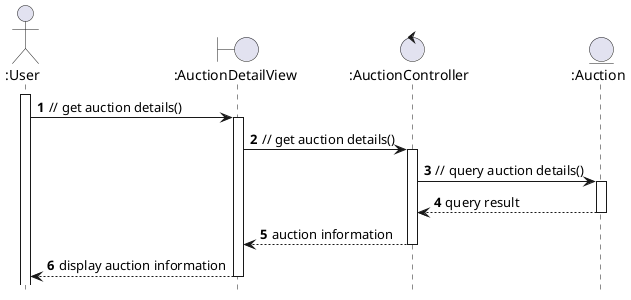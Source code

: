 @startuml
hide footbox

actor ":User" as User
boundary ":AuctionDetailView" as AuctionView
control ":AuctionController" as SearchController
entity ":Auction" as Auction

User ++
autonumber
  User -> AuctionView: // get auction details()
  activate AuctionView
    AuctionView -> SearchController: // get auction details()
    activate SearchController
      SearchController -> Auction: // query auction details()
        activate Auction
          Auction --> SearchController: query result
        deactivate Auction
      SearchController --> AuctionView: auction information
    deactivate SearchController
    AuctionView --> User: display auction information
  deactivate AuctionView

@enduml